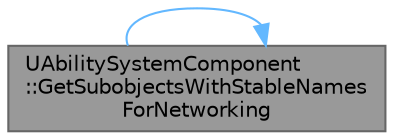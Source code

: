digraph "UAbilitySystemComponent::GetSubobjectsWithStableNamesForNetworking"
{
 // INTERACTIVE_SVG=YES
 // LATEX_PDF_SIZE
  bgcolor="transparent";
  edge [fontname=Helvetica,fontsize=10,labelfontname=Helvetica,labelfontsize=10];
  node [fontname=Helvetica,fontsize=10,shape=box,height=0.2,width=0.4];
  rankdir="RL";
  Node1 [id="Node000001",label="UAbilitySystemComponent\l::GetSubobjectsWithStableNames\lForNetworking",height=0.2,width=0.4,color="gray40", fillcolor="grey60", style="filled", fontcolor="black",tooltip="Returns a list of sub-objects that have stable names for networking."];
  Node1 -> Node1 [id="edge1_Node000001_Node000001",dir="back",color="steelblue1",style="solid",tooltip=" "];
}
